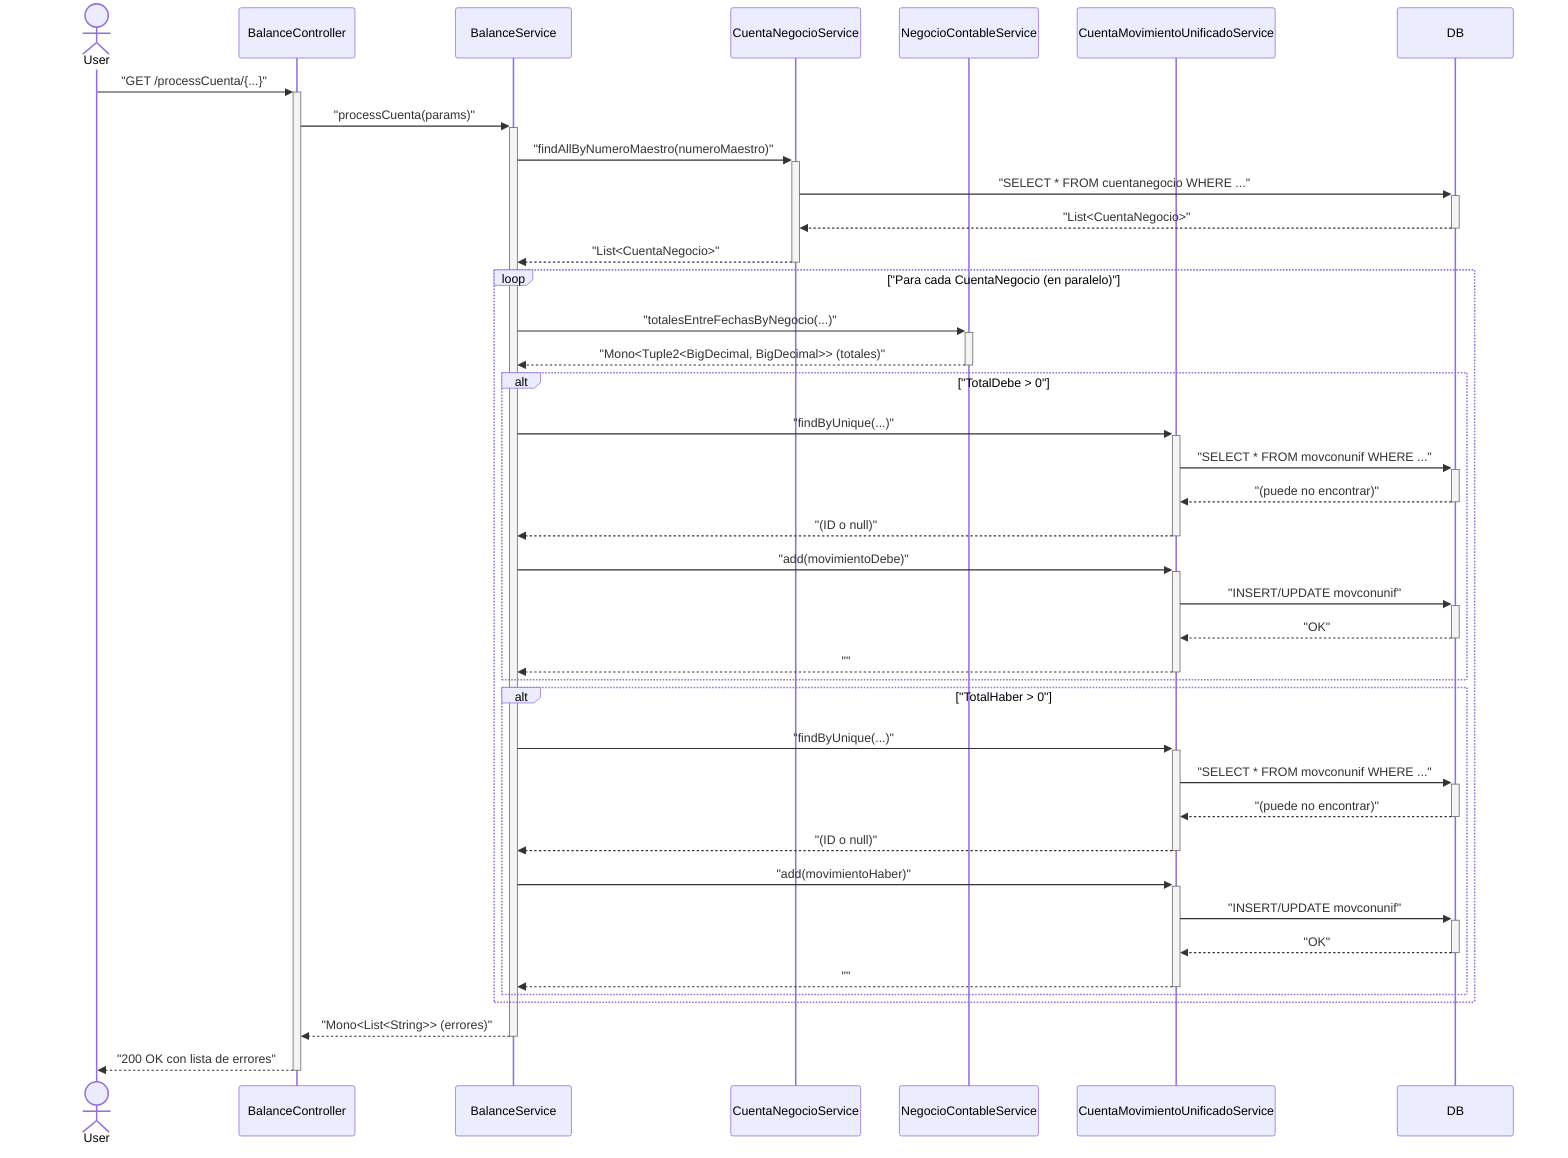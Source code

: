 sequenceDiagram
    actor User
    participant BalanceController
    participant BalanceService
    participant CuentaNegocioService
    participant NegocioContableService
    participant CuentaMovimientoUnificadoService
    participant DB

    User->>+BalanceController: "GET /processCuenta/{...}"
    BalanceController->>+BalanceService: "processCuenta(params)"
    
    BalanceService->>+CuentaNegocioService: "findAllByNumeroMaestro(numeroMaestro)"
    CuentaNegocioService->>+DB: "SELECT * FROM cuentanegocio WHERE ..."
    DB-->>-CuentaNegocioService: "List<CuentaNegocio>"
    CuentaNegocioService-->>-BalanceService: "List<CuentaNegocio>"

    loop "Para cada CuentaNegocio (en paralelo)"
        BalanceService->>+NegocioContableService: "totalesEntreFechasByNegocio(...)"
        NegocioContableService-->>-BalanceService: "Mono<Tuple2<BigDecimal, BigDecimal>> (totales)"
        
        alt "TotalDebe > 0"
            BalanceService->>+CuentaMovimientoUnificadoService: "findByUnique(...)"
            CuentaMovimientoUnificadoService->>+DB: "SELECT * FROM movconunif WHERE ..."
            DB-->>-CuentaMovimientoUnificadoService: "(puede no encontrar)"
            CuentaMovimientoUnificadoService-->>-BalanceService: "(ID o null)"
            
            BalanceService->>+CuentaMovimientoUnificadoService: "add(movimientoDebe)"
            CuentaMovimientoUnificadoService->>+DB: "INSERT/UPDATE movconunif"
            DB-->>-CuentaMovimientoUnificadoService: "OK"
            CuentaMovimientoUnificadoService-->>-BalanceService: ""
        end

        alt "TotalHaber > 0"
            BalanceService->>+CuentaMovimientoUnificadoService: "findByUnique(...)"
            CuentaMovimientoUnificadoService->>+DB: "SELECT * FROM movconunif WHERE ..."
            DB-->>-CuentaMovimientoUnificadoService: "(puede no encontrar)"
            CuentaMovimientoUnificadoService-->>-BalanceService: "(ID o null)"

            BalanceService->>+CuentaMovimientoUnificadoService: "add(movimientoHaber)"
            CuentaMovimientoUnificadoService->>+DB: "INSERT/UPDATE movconunif"
            DB-->>-CuentaMovimientoUnificadoService: "OK"
            CuentaMovimientoUnificadoService-->>-BalanceService: ""
        end
    end

    BalanceService-->>-BalanceController: "Mono<List<String>> (errores)"
    BalanceController-->>-User: "200 OK con lista de errores"